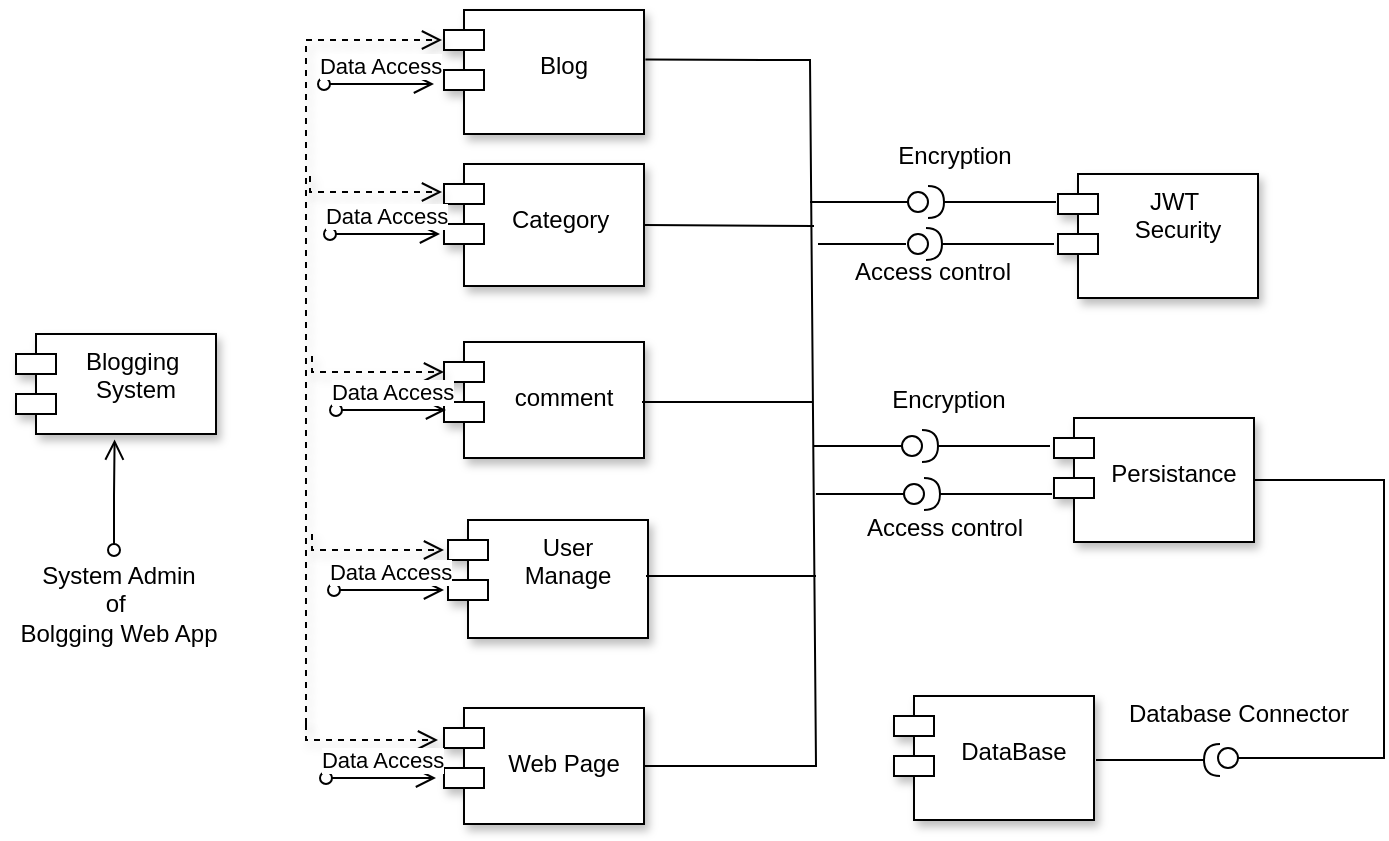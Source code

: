 <mxfile version="21.6.3" type="device">
  <diagram name="Page-1" id="5YdcjRZQRiXzyToV-Zeb">
    <mxGraphModel dx="880" dy="476" grid="0" gridSize="10" guides="1" tooltips="1" connect="1" arrows="1" fold="1" page="1" pageScale="1" pageWidth="1169" pageHeight="827" math="0" shadow="0">
      <root>
        <mxCell id="0" />
        <mxCell id="1" parent="0" />
        <mxCell id="2N-8wMM0QVqp6UbpbZlt-1" value="Blogging&amp;nbsp;&lt;br&gt;System" style="shape=module;align=left;spacingLeft=20;align=center;verticalAlign=top;whiteSpace=wrap;html=1;strokeWidth=1;shadow=1;" parent="1" vertex="1">
          <mxGeometry x="24" y="252" width="100" height="50" as="geometry" />
        </mxCell>
        <mxCell id="2N-8wMM0QVqp6UbpbZlt-2" value="&lt;br&gt;Blog" style="shape=module;align=left;spacingLeft=20;align=center;verticalAlign=top;whiteSpace=wrap;html=1;strokeWidth=1;shadow=1;" parent="1" vertex="1">
          <mxGeometry x="238" y="90" width="100" height="62" as="geometry" />
        </mxCell>
        <mxCell id="2N-8wMM0QVqp6UbpbZlt-3" value="&lt;br&gt;Category&amp;nbsp;" style="shape=module;align=left;spacingLeft=20;align=center;verticalAlign=top;whiteSpace=wrap;html=1;strokeWidth=1;shadow=1;" parent="1" vertex="1">
          <mxGeometry x="238" y="167" width="100" height="61" as="geometry" />
        </mxCell>
        <mxCell id="2N-8wMM0QVqp6UbpbZlt-4" value="&lt;br&gt;comment" style="shape=module;align=left;spacingLeft=20;align=center;verticalAlign=top;whiteSpace=wrap;html=1;strokeWidth=1;shadow=1;" parent="1" vertex="1">
          <mxGeometry x="238" y="256" width="100" height="58" as="geometry" />
        </mxCell>
        <mxCell id="2N-8wMM0QVqp6UbpbZlt-5" value="User&lt;br&gt;Manage" style="shape=module;align=left;spacingLeft=20;align=center;verticalAlign=top;whiteSpace=wrap;html=1;strokeWidth=1;shadow=1;" parent="1" vertex="1">
          <mxGeometry x="240" y="345" width="100" height="59" as="geometry" />
        </mxCell>
        <mxCell id="2N-8wMM0QVqp6UbpbZlt-6" value="&lt;br&gt;Web Page" style="shape=module;align=left;spacingLeft=20;align=center;verticalAlign=top;whiteSpace=wrap;html=1;strokeWidth=1;shadow=1;" parent="1" vertex="1">
          <mxGeometry x="238" y="439" width="100" height="58" as="geometry" />
        </mxCell>
        <mxCell id="2N-8wMM0QVqp6UbpbZlt-11" value="" style="html=1;verticalAlign=bottom;endArrow=open;dashed=1;endSize=8;edgeStyle=elbowEdgeStyle;elbow=vertical;curved=0;rounded=0;strokeWidth=1;shadow=1;" parent="1" edge="1">
          <mxGeometry relative="1" as="geometry">
            <mxPoint x="169" y="447" as="sourcePoint" />
            <mxPoint x="237" y="105" as="targetPoint" />
            <Array as="points">
              <mxPoint x="133" y="105" />
            </Array>
          </mxGeometry>
        </mxCell>
        <mxCell id="2N-8wMM0QVqp6UbpbZlt-12" value="" style="html=1;verticalAlign=bottom;endArrow=open;dashed=1;endSize=8;edgeStyle=elbowEdgeStyle;elbow=vertical;curved=0;rounded=0;strokeWidth=1;shadow=1;" parent="1" edge="1">
          <mxGeometry relative="1" as="geometry">
            <mxPoint x="169" y="447" as="sourcePoint" />
            <mxPoint x="235" y="455" as="targetPoint" />
            <Array as="points">
              <mxPoint x="125" y="455" />
            </Array>
          </mxGeometry>
        </mxCell>
        <mxCell id="2N-8wMM0QVqp6UbpbZlt-13" value="" style="html=1;verticalAlign=bottom;endArrow=open;dashed=1;endSize=8;edgeStyle=elbowEdgeStyle;elbow=vertical;curved=0;rounded=0;strokeWidth=1;shadow=1;" parent="1" edge="1">
          <mxGeometry relative="1" as="geometry">
            <mxPoint x="172" y="352" as="sourcePoint" />
            <mxPoint x="238" y="360" as="targetPoint" />
            <Array as="points">
              <mxPoint x="128" y="360" />
            </Array>
          </mxGeometry>
        </mxCell>
        <mxCell id="2N-8wMM0QVqp6UbpbZlt-14" value="" style="html=1;verticalAlign=bottom;endArrow=open;dashed=1;endSize=8;edgeStyle=elbowEdgeStyle;elbow=vertical;curved=0;rounded=0;strokeWidth=1;shadow=1;" parent="1" edge="1">
          <mxGeometry relative="1" as="geometry">
            <mxPoint x="172" y="263" as="sourcePoint" />
            <mxPoint x="238" y="271" as="targetPoint" />
            <Array as="points">
              <mxPoint x="128" y="271" />
            </Array>
          </mxGeometry>
        </mxCell>
        <mxCell id="2N-8wMM0QVqp6UbpbZlt-15" value="" style="html=1;verticalAlign=bottom;endArrow=open;dashed=1;endSize=8;edgeStyle=elbowEdgeStyle;elbow=vertical;curved=0;rounded=0;strokeWidth=1;shadow=1;" parent="1" edge="1">
          <mxGeometry relative="1" as="geometry">
            <mxPoint x="171" y="173" as="sourcePoint" />
            <mxPoint x="237" y="181" as="targetPoint" />
            <Array as="points">
              <mxPoint x="127" y="181" />
            </Array>
          </mxGeometry>
        </mxCell>
        <mxCell id="2N-8wMM0QVqp6UbpbZlt-17" value="Data Access" style="html=1;verticalAlign=bottom;startArrow=oval;startFill=0;endArrow=open;startSize=6;endSize=8;edgeStyle=elbowEdgeStyle;elbow=vertical;curved=0;rounded=0;" parent="1" edge="1">
          <mxGeometry width="80" relative="1" as="geometry">
            <mxPoint x="178" y="127" as="sourcePoint" />
            <mxPoint x="233" y="127" as="targetPoint" />
          </mxGeometry>
        </mxCell>
        <mxCell id="2N-8wMM0QVqp6UbpbZlt-19" value="Data Access" style="html=1;verticalAlign=bottom;startArrow=oval;startFill=0;endArrow=open;startSize=6;endSize=8;edgeStyle=elbowEdgeStyle;elbow=vertical;curved=0;rounded=0;" parent="1" edge="1">
          <mxGeometry width="80" relative="1" as="geometry">
            <mxPoint x="181" y="202" as="sourcePoint" />
            <mxPoint x="236" y="202" as="targetPoint" />
          </mxGeometry>
        </mxCell>
        <mxCell id="2N-8wMM0QVqp6UbpbZlt-20" value="Data Access" style="html=1;verticalAlign=bottom;startArrow=oval;startFill=0;endArrow=open;startSize=6;endSize=8;edgeStyle=elbowEdgeStyle;elbow=vertical;curved=0;rounded=0;" parent="1" edge="1">
          <mxGeometry width="80" relative="1" as="geometry">
            <mxPoint x="184" y="290" as="sourcePoint" />
            <mxPoint x="239" y="290" as="targetPoint" />
          </mxGeometry>
        </mxCell>
        <mxCell id="2N-8wMM0QVqp6UbpbZlt-21" value="Data Access" style="html=1;verticalAlign=bottom;startArrow=oval;startFill=0;endArrow=open;startSize=6;endSize=8;edgeStyle=elbowEdgeStyle;elbow=vertical;curved=0;rounded=0;" parent="1" edge="1">
          <mxGeometry width="80" relative="1" as="geometry">
            <mxPoint x="183" y="380" as="sourcePoint" />
            <mxPoint x="238" y="380" as="targetPoint" />
          </mxGeometry>
        </mxCell>
        <mxCell id="2N-8wMM0QVqp6UbpbZlt-22" value="Data Access" style="html=1;verticalAlign=bottom;startArrow=oval;startFill=0;endArrow=open;startSize=6;endSize=8;edgeStyle=elbowEdgeStyle;elbow=vertical;curved=0;rounded=0;" parent="1" edge="1">
          <mxGeometry width="80" relative="1" as="geometry">
            <mxPoint x="179" y="474" as="sourcePoint" />
            <mxPoint x="234" y="474" as="targetPoint" />
          </mxGeometry>
        </mxCell>
        <mxCell id="2N-8wMM0QVqp6UbpbZlt-23" value="" style="html=1;verticalAlign=bottom;startArrow=oval;startFill=0;endArrow=open;startSize=6;endSize=8;edgeStyle=elbowEdgeStyle;elbow=vertical;curved=0;rounded=0;entryX=0.613;entryY=1.056;entryDx=0;entryDy=0;entryPerimeter=0;" parent="1" edge="1">
          <mxGeometry width="80" relative="1" as="geometry">
            <mxPoint x="73" y="360" as="sourcePoint" />
            <mxPoint x="73.3" y="304.8" as="targetPoint" />
            <Array as="points" />
          </mxGeometry>
        </mxCell>
        <mxCell id="2N-8wMM0QVqp6UbpbZlt-24" value="System Admin&lt;br&gt;of&amp;nbsp;&lt;br&gt;Bolgging Web App" style="text;html=1;align=center;verticalAlign=middle;resizable=0;points=[];autosize=1;strokeColor=none;fillColor=none;" parent="1" vertex="1">
          <mxGeometry x="16" y="359" width="117" height="55" as="geometry" />
        </mxCell>
        <mxCell id="2N-8wMM0QVqp6UbpbZlt-25" value="" style="endArrow=none;html=1;rounded=0;entryX=1.007;entryY=0.4;entryDx=0;entryDy=0;exitX=1;exitY=0.5;exitDx=0;exitDy=0;entryPerimeter=0;" parent="1" source="2N-8wMM0QVqp6UbpbZlt-6" target="2N-8wMM0QVqp6UbpbZlt-2" edge="1">
          <mxGeometry width="50" height="50" relative="1" as="geometry">
            <mxPoint x="409" y="485" as="sourcePoint" />
            <mxPoint x="393" y="106" as="targetPoint" />
            <Array as="points">
              <mxPoint x="424" y="468" />
              <mxPoint x="421" y="115" />
            </Array>
          </mxGeometry>
        </mxCell>
        <mxCell id="2N-8wMM0QVqp6UbpbZlt-26" value="" style="endArrow=none;html=1;rounded=0;exitX=1;exitY=0.5;exitDx=0;exitDy=0;" parent="1" source="2N-8wMM0QVqp6UbpbZlt-3" edge="1">
          <mxGeometry width="50" height="50" relative="1" as="geometry">
            <mxPoint x="306" y="292" as="sourcePoint" />
            <mxPoint x="423" y="198" as="targetPoint" />
          </mxGeometry>
        </mxCell>
        <mxCell id="2N-8wMM0QVqp6UbpbZlt-27" value="" style="endArrow=none;html=1;rounded=0;exitX=1;exitY=0.5;exitDx=0;exitDy=0;" parent="1" edge="1">
          <mxGeometry width="50" height="50" relative="1" as="geometry">
            <mxPoint x="337" y="286" as="sourcePoint" />
            <mxPoint x="422" y="286" as="targetPoint" />
          </mxGeometry>
        </mxCell>
        <mxCell id="2N-8wMM0QVqp6UbpbZlt-28" value="" style="endArrow=none;html=1;rounded=0;exitX=1;exitY=0.5;exitDx=0;exitDy=0;" parent="1" edge="1">
          <mxGeometry width="50" height="50" relative="1" as="geometry">
            <mxPoint x="339" y="373" as="sourcePoint" />
            <mxPoint x="424" y="373" as="targetPoint" />
          </mxGeometry>
        </mxCell>
        <mxCell id="2N-8wMM0QVqp6UbpbZlt-35" value="" style="rounded=0;orthogonalLoop=1;jettySize=auto;html=1;endArrow=none;endFill=0;sketch=0;sourcePerimeterSpacing=0;targetPerimeterSpacing=0;" parent="1" edge="1">
          <mxGeometry relative="1" as="geometry">
            <mxPoint x="425" y="207" as="sourcePoint" />
            <mxPoint x="469" y="207" as="targetPoint" />
          </mxGeometry>
        </mxCell>
        <mxCell id="2N-8wMM0QVqp6UbpbZlt-36" value="" style="rounded=0;orthogonalLoop=1;jettySize=auto;html=1;endArrow=halfCircle;endFill=0;endSize=6;strokeWidth=1;sketch=0;" parent="1" edge="1">
          <mxGeometry relative="1" as="geometry">
            <mxPoint x="543" y="207" as="sourcePoint" />
            <mxPoint x="479" y="207" as="targetPoint" />
          </mxGeometry>
        </mxCell>
        <mxCell id="2N-8wMM0QVqp6UbpbZlt-37" value="" style="ellipse;whiteSpace=wrap;html=1;align=center;aspect=fixed;resizable=0;points=[];outlineConnect=0;sketch=0;" parent="1" vertex="1">
          <mxGeometry x="470" y="202" width="10" height="10" as="geometry" />
        </mxCell>
        <mxCell id="2N-8wMM0QVqp6UbpbZlt-38" value="" style="rounded=0;orthogonalLoop=1;jettySize=auto;html=1;endArrow=none;endFill=0;sketch=0;sourcePerimeterSpacing=0;targetPerimeterSpacing=0;" parent="1" target="2N-8wMM0QVqp6UbpbZlt-40" edge="1">
          <mxGeometry relative="1" as="geometry">
            <mxPoint x="423" y="308" as="sourcePoint" />
          </mxGeometry>
        </mxCell>
        <mxCell id="2N-8wMM0QVqp6UbpbZlt-39" value="" style="rounded=0;orthogonalLoop=1;jettySize=auto;html=1;endArrow=halfCircle;endFill=0;endSize=6;strokeWidth=1;sketch=0;" parent="1" target="2N-8wMM0QVqp6UbpbZlt-40" edge="1">
          <mxGeometry relative="1" as="geometry">
            <mxPoint x="541" y="308" as="sourcePoint" />
            <mxPoint x="473" y="308" as="targetPoint" />
          </mxGeometry>
        </mxCell>
        <mxCell id="2N-8wMM0QVqp6UbpbZlt-40" value="" style="ellipse;whiteSpace=wrap;html=1;align=center;aspect=fixed;resizable=0;points=[];outlineConnect=0;sketch=0;" parent="1" vertex="1">
          <mxGeometry x="467" y="303" width="10" height="10" as="geometry" />
        </mxCell>
        <mxCell id="2N-8wMM0QVqp6UbpbZlt-41" value="" style="rounded=0;orthogonalLoop=1;jettySize=auto;html=1;endArrow=none;endFill=0;sketch=0;sourcePerimeterSpacing=0;targetPerimeterSpacing=0;" parent="1" target="2N-8wMM0QVqp6UbpbZlt-43" edge="1">
          <mxGeometry relative="1" as="geometry">
            <mxPoint x="424" y="332" as="sourcePoint" />
          </mxGeometry>
        </mxCell>
        <mxCell id="2N-8wMM0QVqp6UbpbZlt-42" value="" style="rounded=0;orthogonalLoop=1;jettySize=auto;html=1;endArrow=halfCircle;endFill=0;endSize=6;strokeWidth=1;sketch=0;" parent="1" target="2N-8wMM0QVqp6UbpbZlt-43" edge="1">
          <mxGeometry relative="1" as="geometry">
            <mxPoint x="542" y="332" as="sourcePoint" />
            <mxPoint x="474" y="332" as="targetPoint" />
          </mxGeometry>
        </mxCell>
        <mxCell id="2N-8wMM0QVqp6UbpbZlt-43" value="" style="ellipse;whiteSpace=wrap;html=1;align=center;aspect=fixed;resizable=0;points=[];outlineConnect=0;sketch=0;" parent="1" vertex="1">
          <mxGeometry x="468" y="327" width="10" height="10" as="geometry" />
        </mxCell>
        <mxCell id="2N-8wMM0QVqp6UbpbZlt-44" value="JWT&amp;nbsp;&lt;br&gt;Security" style="shape=module;align=left;spacingLeft=20;align=center;verticalAlign=top;whiteSpace=wrap;html=1;strokeWidth=1;shadow=1;" parent="1" vertex="1">
          <mxGeometry x="545" y="172" width="100" height="62" as="geometry" />
        </mxCell>
        <mxCell id="2N-8wMM0QVqp6UbpbZlt-45" value="&lt;br&gt;Persistance" style="shape=module;align=left;spacingLeft=20;align=center;verticalAlign=top;whiteSpace=wrap;html=1;strokeWidth=1;shadow=1;" parent="1" vertex="1">
          <mxGeometry x="543" y="294" width="100" height="62" as="geometry" />
        </mxCell>
        <mxCell id="2N-8wMM0QVqp6UbpbZlt-47" value="Access control" style="text;html=1;align=center;verticalAlign=middle;resizable=0;points=[];autosize=1;strokeColor=none;fillColor=none;" parent="1" vertex="1">
          <mxGeometry x="434" y="208" width="96" height="26" as="geometry" />
        </mxCell>
        <mxCell id="2N-8wMM0QVqp6UbpbZlt-48" value="Encryption" style="text;html=1;align=center;verticalAlign=middle;resizable=0;points=[];autosize=1;strokeColor=none;fillColor=none;" parent="1" vertex="1">
          <mxGeometry x="452" y="272" width="75" height="26" as="geometry" />
        </mxCell>
        <mxCell id="2N-8wMM0QVqp6UbpbZlt-49" value="Access control" style="text;html=1;align=center;verticalAlign=middle;resizable=0;points=[];autosize=1;strokeColor=none;fillColor=none;" parent="1" vertex="1">
          <mxGeometry x="440" y="336" width="96" height="26" as="geometry" />
        </mxCell>
        <mxCell id="2N-8wMM0QVqp6UbpbZlt-50" value="&lt;br&gt;DataBase" style="shape=module;align=left;spacingLeft=20;align=center;verticalAlign=top;whiteSpace=wrap;html=1;strokeWidth=1;shadow=1;" parent="1" vertex="1">
          <mxGeometry x="463" y="433" width="100" height="62" as="geometry" />
        </mxCell>
        <mxCell id="2N-8wMM0QVqp6UbpbZlt-52" value="" style="rounded=0;orthogonalLoop=1;jettySize=auto;html=1;endArrow=none;endFill=0;sketch=0;sourcePerimeterSpacing=0;targetPerimeterSpacing=0;exitX=1;exitY=0.5;exitDx=0;exitDy=0;" parent="1" source="2N-8wMM0QVqp6UbpbZlt-45" target="2N-8wMM0QVqp6UbpbZlt-54" edge="1">
          <mxGeometry relative="1" as="geometry">
            <mxPoint x="646" y="343" as="sourcePoint" />
            <Array as="points">
              <mxPoint x="708" y="325" />
              <mxPoint x="708" y="464" />
            </Array>
          </mxGeometry>
        </mxCell>
        <mxCell id="2N-8wMM0QVqp6UbpbZlt-53" value="" style="rounded=0;orthogonalLoop=1;jettySize=auto;html=1;endArrow=halfCircle;endFill=0;endSize=6;strokeWidth=1;sketch=0;" parent="1" edge="1">
          <mxGeometry relative="1" as="geometry">
            <mxPoint x="564" y="465" as="sourcePoint" />
            <mxPoint x="626" y="465" as="targetPoint" />
          </mxGeometry>
        </mxCell>
        <mxCell id="2N-8wMM0QVqp6UbpbZlt-54" value="" style="ellipse;whiteSpace=wrap;html=1;align=center;aspect=fixed;resizable=0;points=[];outlineConnect=0;sketch=0;" parent="1" vertex="1">
          <mxGeometry x="625" y="459" width="10" height="10" as="geometry" />
        </mxCell>
        <mxCell id="2N-8wMM0QVqp6UbpbZlt-55" value="Database Connector" style="text;html=1;align=center;verticalAlign=middle;resizable=0;points=[];autosize=1;strokeColor=none;fillColor=none;" parent="1" vertex="1">
          <mxGeometry x="571" y="429" width="128" height="26" as="geometry" />
        </mxCell>
        <mxCell id="2N-8wMM0QVqp6UbpbZlt-58" value="" style="rounded=0;orthogonalLoop=1;jettySize=auto;html=1;endArrow=none;endFill=0;sketch=0;sourcePerimeterSpacing=0;targetPerimeterSpacing=0;" parent="1" target="2N-8wMM0QVqp6UbpbZlt-60" edge="1">
          <mxGeometry relative="1" as="geometry">
            <mxPoint x="421" y="186" as="sourcePoint" />
          </mxGeometry>
        </mxCell>
        <mxCell id="2N-8wMM0QVqp6UbpbZlt-59" value="" style="rounded=0;orthogonalLoop=1;jettySize=auto;html=1;endArrow=halfCircle;endFill=0;endSize=6;strokeWidth=1;sketch=0;" parent="1" target="2N-8wMM0QVqp6UbpbZlt-60" edge="1">
          <mxGeometry relative="1" as="geometry">
            <mxPoint x="544" y="186" as="sourcePoint" />
            <mxPoint x="476" y="186" as="targetPoint" />
          </mxGeometry>
        </mxCell>
        <mxCell id="2N-8wMM0QVqp6UbpbZlt-60" value="" style="ellipse;whiteSpace=wrap;html=1;align=center;aspect=fixed;resizable=0;points=[];outlineConnect=0;sketch=0;" parent="1" vertex="1">
          <mxGeometry x="470" y="181" width="10" height="10" as="geometry" />
        </mxCell>
        <mxCell id="2N-8wMM0QVqp6UbpbZlt-61" value="Encryption" style="text;html=1;align=center;verticalAlign=middle;resizable=0;points=[];autosize=1;strokeColor=none;fillColor=none;" parent="1" vertex="1">
          <mxGeometry x="455" y="150" width="75" height="26" as="geometry" />
        </mxCell>
      </root>
    </mxGraphModel>
  </diagram>
</mxfile>
